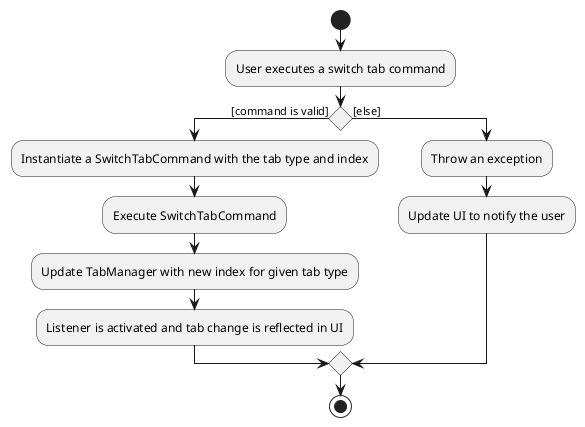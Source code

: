 @startuml

start

:User executes a switch tab command;

if () then ([command is valid])
	:Instantiate a SwitchTabCommand with the tab type and index;
	:Execute SwitchTabCommand;
	:Update TabManager with new index for given tab type;
	:Listener is activated and tab change is reflected in UI;
else ([else])
	:Throw an exception;
	:Update UI to notify the user;
endif

stop

@enduml
